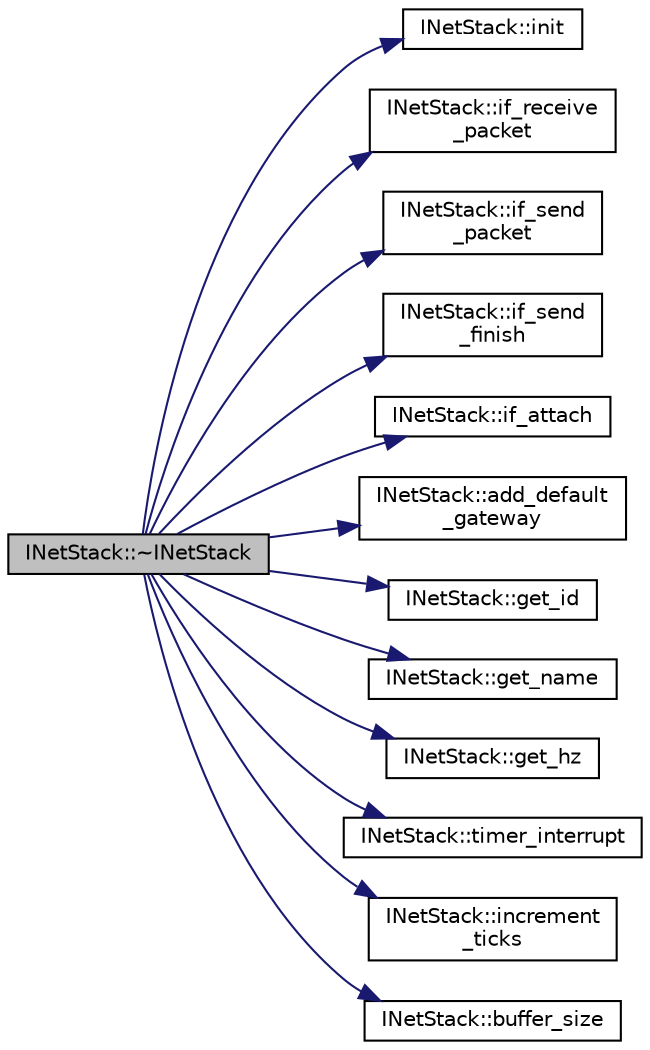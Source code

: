 digraph "INetStack::~INetStack"
{
  edge [fontname="Helvetica",fontsize="10",labelfontname="Helvetica",labelfontsize="10"];
  node [fontname="Helvetica",fontsize="10",shape=record];
  rankdir="LR";
  Node1 [label="INetStack::~INetStack",height=0.2,width=0.4,color="black", fillcolor="grey75", style="filled", fontcolor="black"];
  Node1 -> Node2 [color="midnightblue",fontsize="10",style="solid"];
  Node2 [label="INetStack::init",height=0.2,width=0.4,color="black", fillcolor="white", style="filled",URL="$da/d49/structINetStack.html#a586b23bb19f9161cd326a2df9a88e205",tooltip="Initialize the stack. "];
  Node1 -> Node3 [color="midnightblue",fontsize="10",style="solid"];
  Node3 [label="INetStack::if_receive\l_packet",height=0.2,width=0.4,color="black", fillcolor="white", style="filled",URL="$da/d49/structINetStack.html#a717976f6495da376e006b6ac1b54c086",tooltip="Deliver complete packet to the NSC network stack. "];
  Node1 -> Node4 [color="midnightblue",fontsize="10",style="solid"];
  Node4 [label="INetStack::if_send\l_packet",height=0.2,width=0.4,color="black", fillcolor="white", style="filled",URL="$da/d49/structINetStack.html#a2aa79cbc69b2aa0003c2a0e727d6438a",tooltip="Send complete packet to the NSC network stack. "];
  Node1 -> Node5 [color="midnightblue",fontsize="10",style="solid"];
  Node5 [label="INetStack::if_send\l_finish",height=0.2,width=0.4,color="black", fillcolor="white", style="filled",URL="$da/d49/structINetStack.html#afffc356feed7f466f83c20804192df28",tooltip="Signal the completion of send procedure to the NSC network stack. "];
  Node1 -> Node6 [color="midnightblue",fontsize="10",style="solid"];
  Node6 [label="INetStack::if_attach",height=0.2,width=0.4,color="black", fillcolor="white", style="filled",URL="$da/d49/structINetStack.html#aa092e60f18b07a756727ef3d48fb23c2",tooltip="Attach an interface to the stack. "];
  Node1 -> Node7 [color="midnightblue",fontsize="10",style="solid"];
  Node7 [label="INetStack::add_default\l_gateway",height=0.2,width=0.4,color="black", fillcolor="white", style="filled",URL="$da/d49/structINetStack.html#a73f8126b5bfa498c7558fe3144b79b22",tooltip="Add a default gateway to the interface. "];
  Node1 -> Node8 [color="midnightblue",fontsize="10",style="solid"];
  Node8 [label="INetStack::get_id",height=0.2,width=0.4,color="black", fillcolor="white", style="filled",URL="$da/d49/structINetStack.html#aa2fa7aa24856935a2141675fd735b5ff",tooltip="Returns the internal id of the stack instance. "];
  Node1 -> Node9 [color="midnightblue",fontsize="10",style="solid"];
  Node9 [label="INetStack::get_name",height=0.2,width=0.4,color="black", fillcolor="white", style="filled",URL="$da/d49/structINetStack.html#a665ce57b538c87f2ba7b0f03ca5f89be",tooltip="Return a short one-word name of the stack. "];
  Node1 -> Node10 [color="midnightblue",fontsize="10",style="solid"];
  Node10 [label="INetStack::get_hz",height=0.2,width=0.4,color="black", fillcolor="white", style="filled",URL="$da/d49/structINetStack.html#a2e4dceb2e0e63c45a251e84b5a5a380d",tooltip="Get the timer_interrupt frequency. "];
  Node1 -> Node11 [color="midnightblue",fontsize="10",style="solid"];
  Node11 [label="INetStack::timer_interrupt",height=0.2,width=0.4,color="black", fillcolor="white", style="filled",URL="$da/d49/structINetStack.html#adea013a2541f16b8cbf0548744be937b",tooltip="The stack timer_interrupt function. "];
  Node1 -> Node12 [color="midnightblue",fontsize="10",style="solid"];
  Node12 [label="INetStack::increment\l_ticks",height=0.2,width=0.4,color="black", fillcolor="white", style="filled",URL="$da/d49/structINetStack.html#a97a74f983e4fd5fddeeff3cf7180a617",tooltip="Increment the time ticks. "];
  Node1 -> Node13 [color="midnightblue",fontsize="10",style="solid"];
  Node13 [label="INetStack::buffer_size",height=0.2,width=0.4,color="black", fillcolor="white", style="filled",URL="$da/d49/structINetStack.html#a62459a1b7e52395f643b00c4c17336a0",tooltip="Set the buffer size. "];
}
